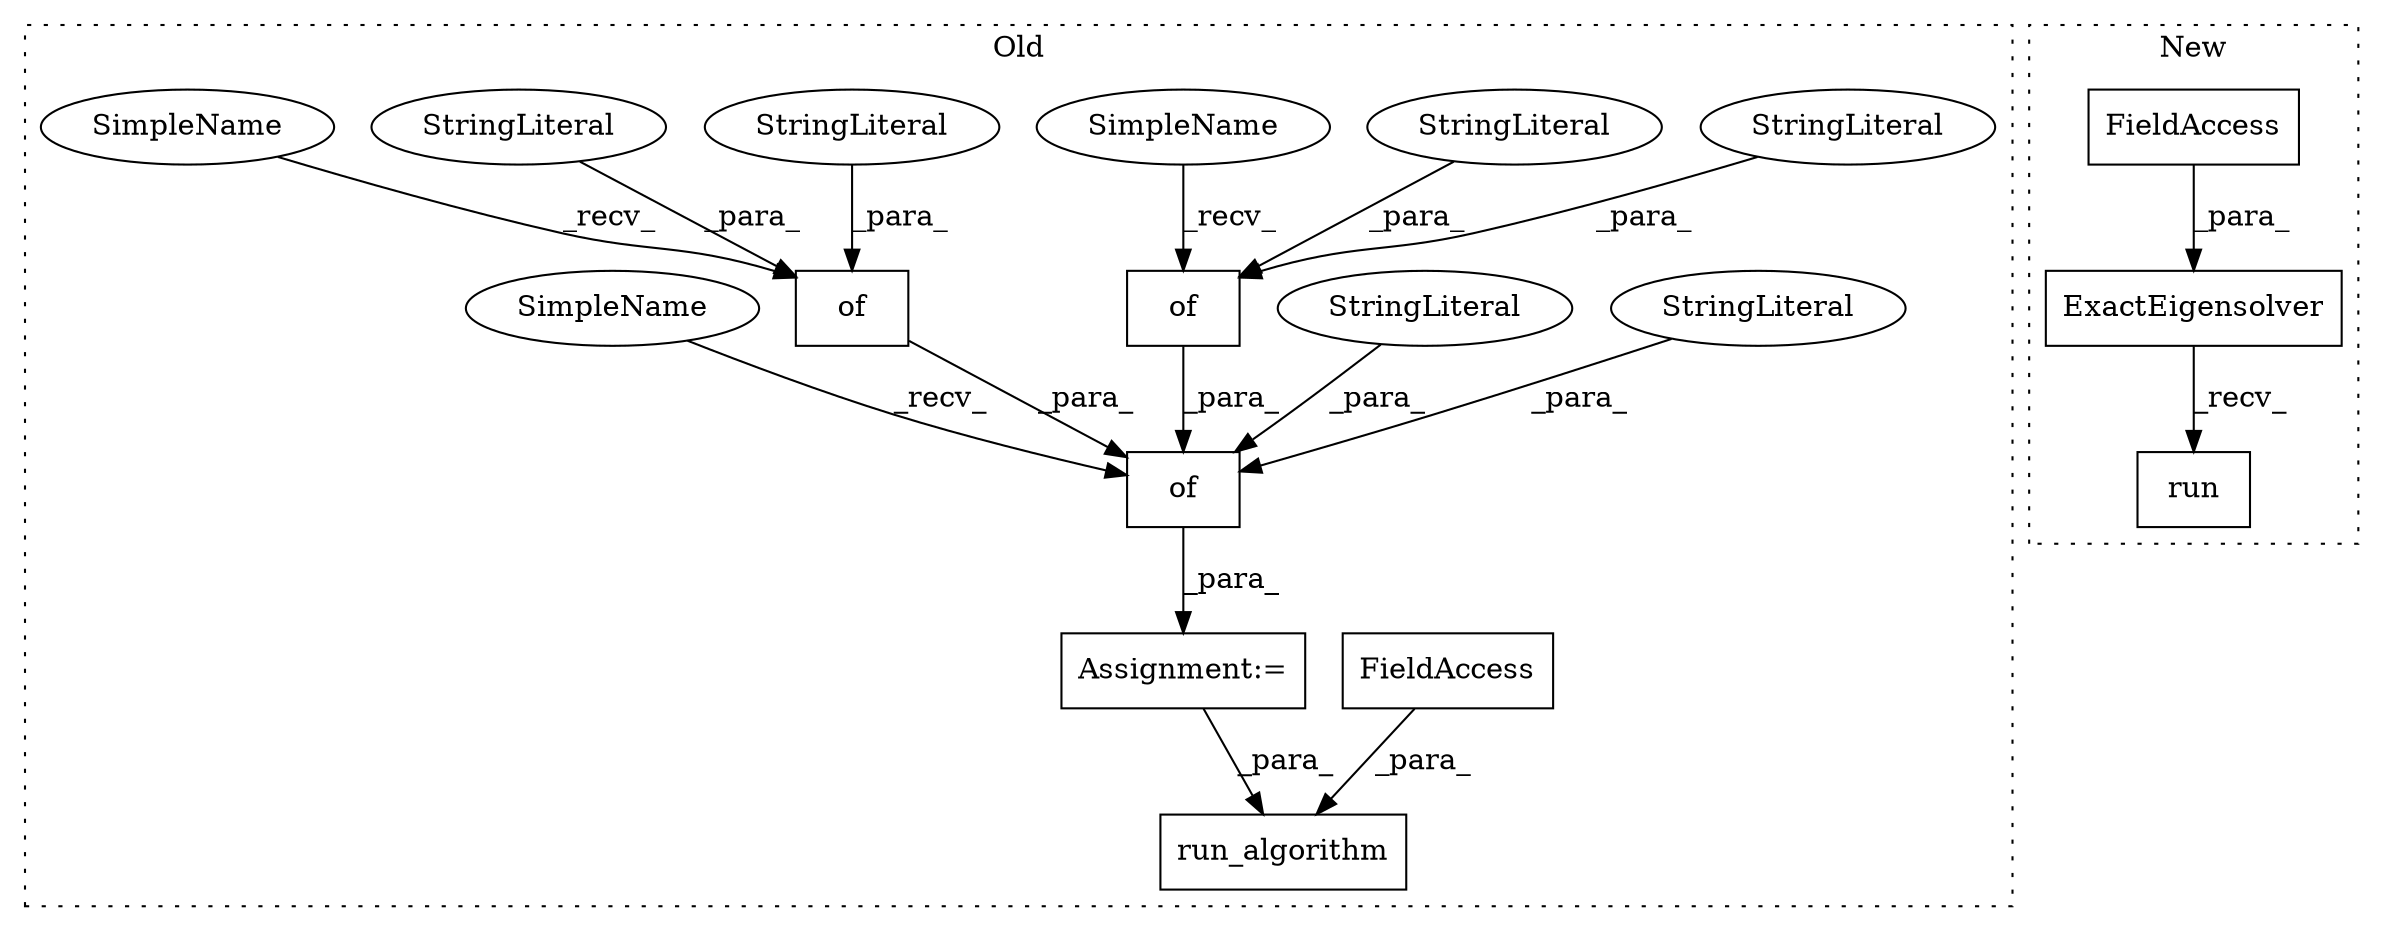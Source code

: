 digraph G {
subgraph cluster0 {
1 [label="of" a="32" s="7639,7667" l="3,1" shape="box"];
3 [label="run_algorithm" a="32" s="7682,7718" l="14,1" shape="box"];
5 [label="FieldAccess" a="22" s="7703" l="15" shape="box"];
6 [label="of" a="32" s="7604,7621" l="3,1" shape="box"];
7 [label="of" a="32" s="7587,7668" l="3,1" shape="box"];
9 [label="StringLiteral" a="45" s="7607" l="6" shape="ellipse"];
10 [label="Assignment:=" a="7" s="7582" l="1" shape="box"];
11 [label="StringLiteral" a="45" s="7623" l="11" shape="ellipse"];
12 [label="StringLiteral" a="45" s="7590" l="9" shape="ellipse"];
13 [label="StringLiteral" a="45" s="7642" l="6" shape="ellipse"];
14 [label="StringLiteral" a="45" s="7649" l="18" shape="ellipse"];
15 [label="StringLiteral" a="45" s="7614" l="7" shape="ellipse"];
16 [label="SimpleName" a="42" s="7635" l="3" shape="ellipse"];
17 [label="SimpleName" a="42" s="7600" l="3" shape="ellipse"];
18 [label="SimpleName" a="42" s="7583" l="3" shape="ellipse"];
label = "Old";
style="dotted";
}
subgraph cluster1 {
2 [label="ExactEigensolver" a="32" s="7487,7517" l="17,1" shape="box"];
4 [label="FieldAccess" a="22" s="7504" l="13" shape="box"];
8 [label="run" a="32" s="7519" l="5" shape="box"];
label = "New";
style="dotted";
}
1 -> 7 [label="_para_"];
2 -> 8 [label="_recv_"];
4 -> 2 [label="_para_"];
5 -> 3 [label="_para_"];
6 -> 7 [label="_para_"];
7 -> 10 [label="_para_"];
9 -> 6 [label="_para_"];
10 -> 3 [label="_para_"];
11 -> 7 [label="_para_"];
12 -> 7 [label="_para_"];
13 -> 1 [label="_para_"];
14 -> 1 [label="_para_"];
15 -> 6 [label="_para_"];
16 -> 1 [label="_recv_"];
17 -> 6 [label="_recv_"];
18 -> 7 [label="_recv_"];
}